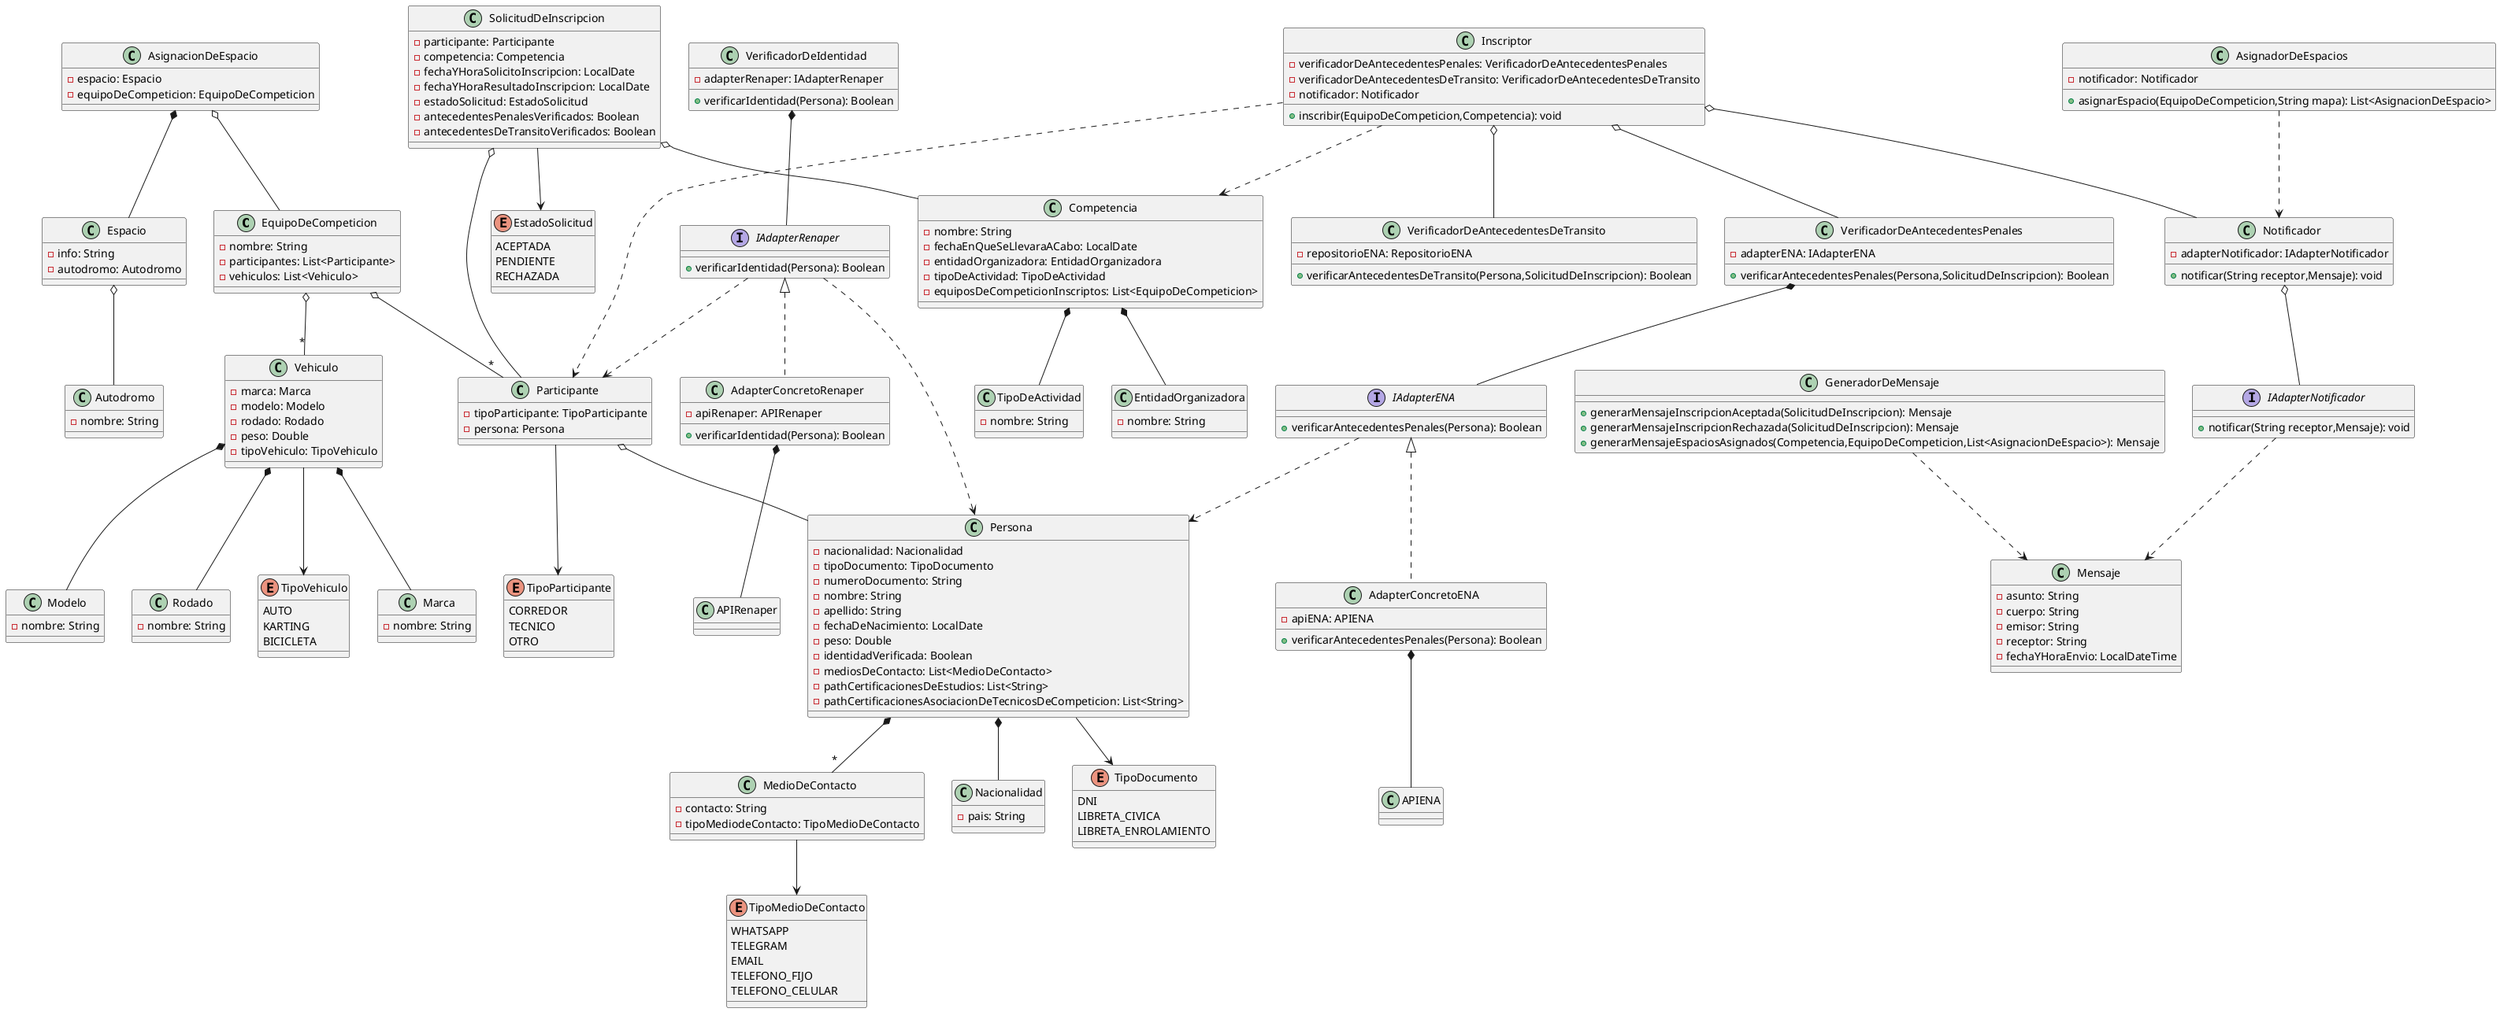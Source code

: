 @startuml

EquipoDeCompeticion o-- "*" Participante
EquipoDeCompeticion o-- "*" Vehiculo

class EquipoDeCompeticion{
 -nombre: String
 -participantes: List<Participante>
 -vehiculos: List<Vehiculo>
}

Participante --> TipoParticipante
Participante o-- Persona

class Participante{
 -tipoParticipante: TipoParticipante
 -persona: Persona
}

enum TipoParticipante{
 CORREDOR
 TECNICO
 OTRO
}

Persona *-- Nacionalidad
Persona --> TipoDocumento
Persona *-- "*" MedioDeContacto

class Persona{
 -nacionalidad: Nacionalidad
 -tipoDocumento: TipoDocumento
 -numeroDocumento: String
 -nombre: String
 -apellido: String
 -fechaDeNacimiento: LocalDate
 -peso: Double
 -identidadVerificada: Boolean
 -mediosDeContacto: List<MedioDeContacto>
 -pathCertificacionesDeEstudios: List<String>
 -pathCertificacionesAsociacionDeTecnicosDeCompeticion: List<String>
}

MedioDeContacto --> TipoMedioDeContacto

class MedioDeContacto{
 -contacto: String
 -tipoMediodeContacto: TipoMedioDeContacto
}

enum TipoMedioDeContacto{
 WHATSAPP
 TELEGRAM
 EMAIL
 TELEFONO_FIJO
 TELEFONO_CELULAR
}

class Nacionalidad{
 -pais: String
}

enum TipoDocumento{
 DNI
 LIBRETA_CIVICA
 LIBRETA_ENROLAMIENTO
}

Vehiculo *-- Marca
Vehiculo *-- Modelo
Vehiculo *-- Rodado
Vehiculo --> TipoVehiculo

class Vehiculo{
 -marca: Marca
 -modelo: Modelo
 -rodado: Rodado
 -peso: Double
 -tipoVehiculo: TipoVehiculo
}

class Marca{
 -nombre: String
}

class Modelo{
 -nombre: String
}

class Rodado{
 -nombre: String
}

enum TipoVehiculo{
 AUTO
 KARTING
 BICICLETA
}

VerificadorDeIdentidad *-- IAdapterRenaper
IAdapterRenaper <|.. AdapterConcretoRenaper
IAdapterRenaper ..> Persona
AdapterConcretoRenaper *-- APIRenaper

IAdapterRenaper ..> Participante

class VerificadorDeIdentidad{
 -adapterRenaper: IAdapterRenaper
 +verificarIdentidad(Persona): Boolean
}

interface IAdapterRenaper{
 +verificarIdentidad(Persona): Boolean
}

class AdapterConcretoRenaper{
 -apiRenaper: APIRenaper
 +verificarIdentidad(Persona): Boolean
}

class APIRenaper{
}

Competencia *-- EntidadOrganizadora
Competencia *-- TipoDeActividad

class Competencia{
 -nombre: String
 -fechaEnQueSeLlevaraACabo: LocalDate
 -entidadOrganizadora: EntidadOrganizadora
 -tipoDeActividad: TipoDeActividad
 -equiposDeCompeticionInscriptos: List<EquipoDeCompeticion>
}

class EntidadOrganizadora{
 -nombre: String
}

class TipoDeActividad{
 -nombre: String
}

VerificadorDeAntecedentesPenales *-- IAdapterENA
IAdapterENA <|.. AdapterConcretoENA
IAdapterENA ..> Persona
AdapterConcretoENA *-- APIENA


class VerificadorDeAntecedentesPenales{
 -adapterENA: IAdapterENA
 +verificarAntecedentesPenales(Persona,SolicitudDeInscripcion): Boolean
}

interface IAdapterENA{
 +verificarAntecedentesPenales(Persona): Boolean
}

class AdapterConcretoENA{
 -apiENA: APIENA
 +verificarAntecedentesPenales(Persona): Boolean
}

class APIENA{
}

Inscriptor o-- VerificadorDeAntecedentesPenales
Inscriptor o-- VerificadorDeAntecedentesDeTransito
Inscriptor o-- Notificador
Inscriptor ..> Participante
Inscriptor ..> Competencia

class Inscriptor{
 -verificadorDeAntecedentesPenales: VerificadorDeAntecedentesPenales
 -verificadorDeAntecedentesDeTransito: VerificadorDeAntecedentesDeTransito
 -notificador: Notificador
 +inscribir(EquipoDeCompeticion,Competencia): void
}

class VerificadorDeAntecedentesDeTransito{
 -repositorioENA: RepositorioENA
 +verificarAntecedentesDeTransito(Persona,SolicitudDeInscripcion): Boolean
}

SolicitudDeInscripcion o-- Participante
SolicitudDeInscripcion o-- Competencia
SolicitudDeInscripcion --> EstadoSolicitud

class SolicitudDeInscripcion{
 -participante: Participante
 -competencia: Competencia
 -fechaYHoraSolicitoInscripcion: LocalDate
 -fechaYHoraResultadoInscripcion: LocalDate
 -estadoSolicitud: EstadoSolicitud
 -antecedentesPenalesVerificados: Boolean
 -antecedentesDeTransitoVerificados: Boolean
}

enum EstadoSolicitud{
 ACEPTADA
 PENDIENTE
 RECHAZADA
}

Notificador o-- IAdapterNotificador
IAdapterNotificador ..> Mensaje

class Notificador{
 -adapterNotificador: IAdapterNotificador
 +notificar(String receptor,Mensaje): void
}

interface IAdapterNotificador{
 +notificar(String receptor,Mensaje): void
}

class Mensaje{
 -asunto: String
 -cuerpo: String
 -emisor: String
 -receptor: String
 -fechaYHoraEnvio: LocalDateTime
}

GeneradorDeMensaje ..> Mensaje

class GeneradorDeMensaje{
 +generarMensajeInscripcionAceptada(SolicitudDeInscripcion): Mensaje
 +generarMensajeInscripcionRechazada(SolicitudDeInscripcion): Mensaje
 +generarMensajeEspaciosAsignados(Competencia,EquipoDeCompeticion,List<AsignacionDeEspacio>): Mensaje
}

AsignadorDeEspacios ..> Notificador

class AsignadorDeEspacios{
 -notificador: Notificador
 +asignarEspacio(EquipoDeCompeticion,String mapa): List<AsignacionDeEspacio>
}

AsignacionDeEspacio *-- Espacio
AsignacionDeEspacio o-- EquipoDeCompeticion

class AsignacionDeEspacio{
 -espacio: Espacio
 -equipoDeCompeticion: EquipoDeCompeticion
}

Espacio o-- Autodromo

class Espacio{
 -info: String
 -autodromo: Autodromo
}

class Autodromo{
 -nombre: String
}

@enduml